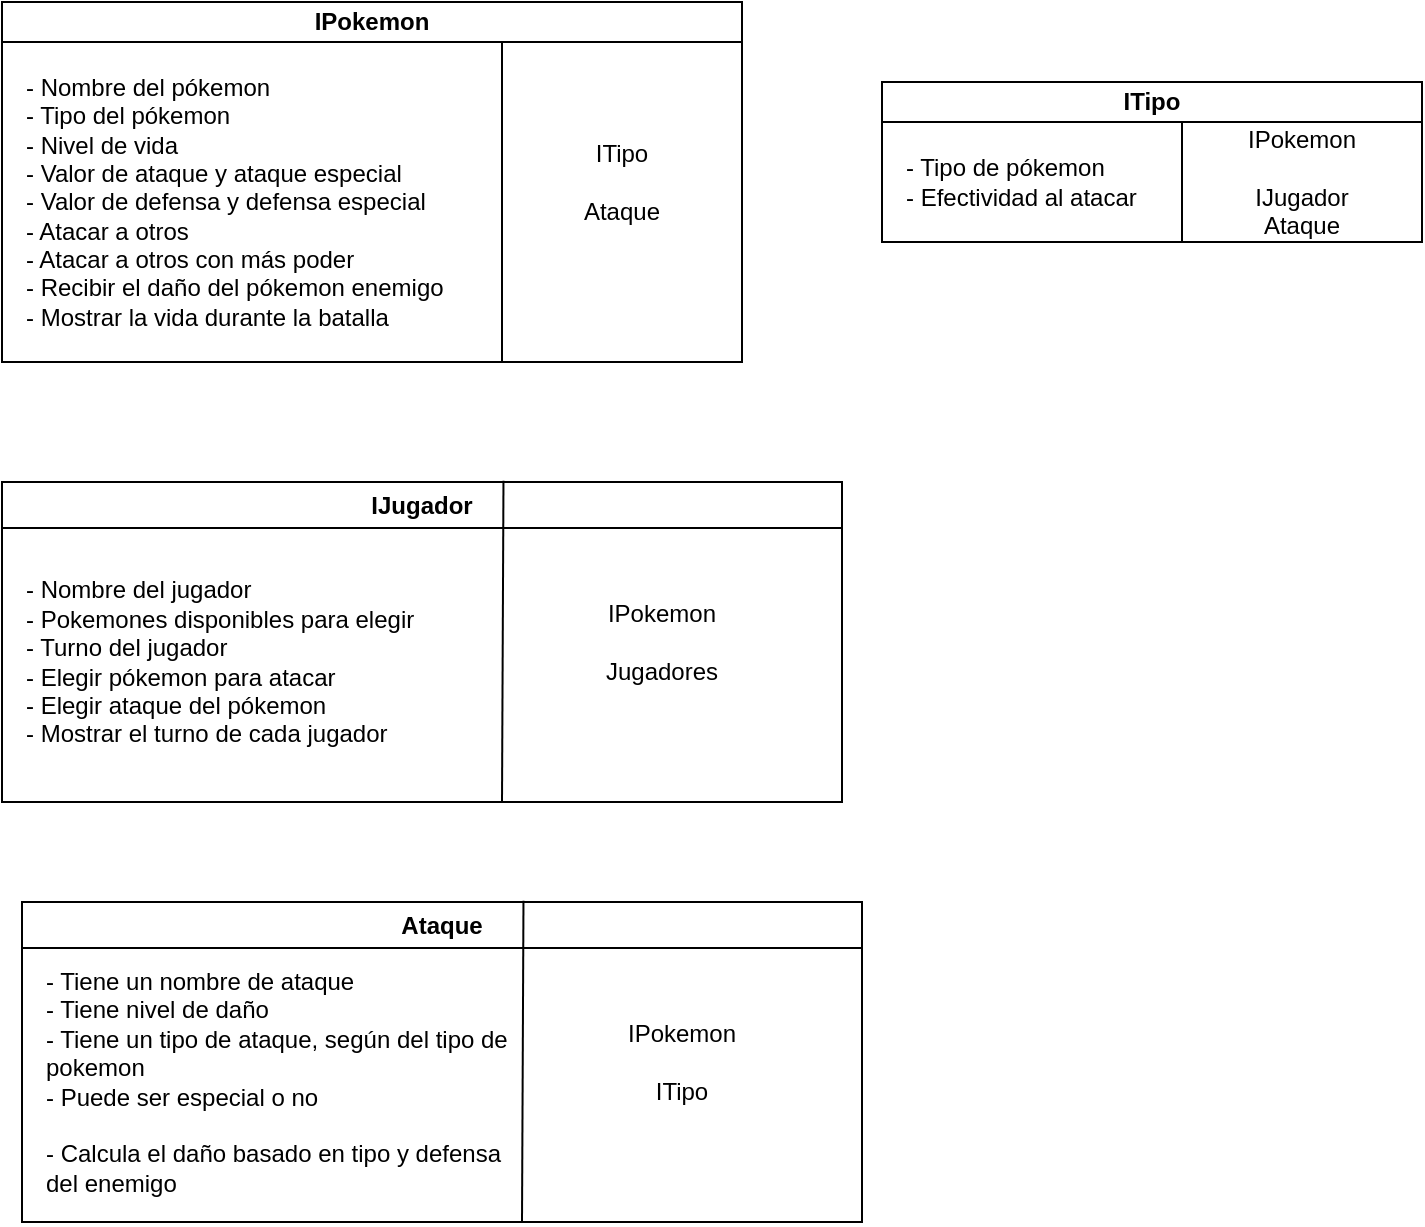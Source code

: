 <mxfile version="24.1.0" type="device">
  <diagram name="Página-1" id="uBa-ZxfVo51t8cMcVtil">
    <mxGraphModel dx="521" dy="613" grid="1" gridSize="10" guides="1" tooltips="1" connect="1" arrows="1" fold="1" page="1" pageScale="1" pageWidth="827" pageHeight="1169" math="0" shadow="0">
      <root>
        <mxCell id="0" />
        <mxCell id="1" parent="0" />
        <mxCell id="Z7elSVlQBLvewlpl_m4E-10" value="IPokemon" style="swimlane;whiteSpace=wrap;html=1;startSize=20;" parent="1" vertex="1">
          <mxGeometry x="70" y="40" width="370" height="180" as="geometry" />
        </mxCell>
        <mxCell id="Z7elSVlQBLvewlpl_m4E-12" value="- Nombre del pókemon&lt;div&gt;&lt;div&gt;&lt;div&gt;- Tipo del pókemon&lt;/div&gt;&lt;div&gt;- Nivel de vida&lt;/div&gt;&lt;div&gt;- Valor de ataque y ataque especial&lt;/div&gt;&lt;/div&gt;&lt;div&gt;- Valor de defensa y defensa especial&lt;/div&gt;&lt;div&gt;- Atacar a otros&lt;/div&gt;&lt;div&gt;- Atacar a otros con más poder&lt;/div&gt;&lt;div&gt;- Recibir el daño del pókemon enemigo&lt;/div&gt;&lt;div&gt;- Mostrar la vida durante la batalla&lt;/div&gt;&lt;/div&gt;" style="text;html=1;align=left;verticalAlign=middle;whiteSpace=wrap;rounded=0;" parent="Z7elSVlQBLvewlpl_m4E-10" vertex="1">
          <mxGeometry x="10" y="20" width="240" height="160" as="geometry" />
        </mxCell>
        <mxCell id="Z7elSVlQBLvewlpl_m4E-11" value="" style="endArrow=none;html=1;rounded=0;exitX=1;exitY=1;exitDx=0;exitDy=0;" parent="Z7elSVlQBLvewlpl_m4E-10" source="Z7elSVlQBLvewlpl_m4E-12" edge="1">
          <mxGeometry width="50" height="50" relative="1" as="geometry">
            <mxPoint x="284" y="240" as="sourcePoint" />
            <mxPoint x="250" y="20" as="targetPoint" />
            <Array as="points">
              <mxPoint x="250" y="20" />
            </Array>
          </mxGeometry>
        </mxCell>
        <mxCell id="Z7elSVlQBLvewlpl_m4E-13" value="ITipo&lt;div&gt;&lt;br&gt;&lt;div&gt;Ataque&lt;/div&gt;&lt;/div&gt;" style="text;html=1;align=center;verticalAlign=middle;whiteSpace=wrap;rounded=0;" parent="Z7elSVlQBLvewlpl_m4E-10" vertex="1">
          <mxGeometry x="250" y="75" width="120" height="30" as="geometry" />
        </mxCell>
        <mxCell id="Z7elSVlQBLvewlpl_m4E-14" value="ITipo" style="swimlane;whiteSpace=wrap;html=1;startSize=20;" parent="1" vertex="1">
          <mxGeometry x="510" y="80" width="270" height="80" as="geometry" />
        </mxCell>
        <mxCell id="Z7elSVlQBLvewlpl_m4E-15" value="- Tipo de pókemon&lt;div&gt;- Efectividad al atacar&lt;/div&gt;" style="text;html=1;align=left;verticalAlign=middle;whiteSpace=wrap;rounded=0;" parent="Z7elSVlQBLvewlpl_m4E-14" vertex="1">
          <mxGeometry x="10" y="20" width="140" height="60" as="geometry" />
        </mxCell>
        <mxCell id="Z7elSVlQBLvewlpl_m4E-17" value="IPokemon&lt;div&gt;&lt;br&gt;&lt;div&gt;IJugador&lt;/div&gt;&lt;/div&gt;&lt;div&gt;Ataque&lt;/div&gt;" style="text;html=1;align=center;verticalAlign=middle;whiteSpace=wrap;rounded=0;" parent="Z7elSVlQBLvewlpl_m4E-14" vertex="1">
          <mxGeometry x="180" y="35" width="60" height="30" as="geometry" />
        </mxCell>
        <mxCell id="Z7elSVlQBLvewlpl_m4E-16" value="" style="endArrow=none;html=1;rounded=0;exitX=1;exitY=1;exitDx=0;exitDy=0;entryX=1;entryY=0;entryDx=0;entryDy=0;" parent="Z7elSVlQBLvewlpl_m4E-14" source="Z7elSVlQBLvewlpl_m4E-15" target="Z7elSVlQBLvewlpl_m4E-15" edge="1">
          <mxGeometry width="50" height="50" relative="1" as="geometry">
            <mxPoint x="150" y="160" as="sourcePoint" />
            <mxPoint x="155" y="20" as="targetPoint" />
          </mxGeometry>
        </mxCell>
        <mxCell id="Z7elSVlQBLvewlpl_m4E-18" value="IJugador" style="swimlane;whiteSpace=wrap;html=1;" parent="1" vertex="1">
          <mxGeometry x="70" y="280" width="420" height="160" as="geometry" />
        </mxCell>
        <mxCell id="Z7elSVlQBLvewlpl_m4E-19" value="- Nombre del jugador&lt;div&gt;- Pokemones disponibles para elegir&lt;/div&gt;&lt;div&gt;- Turno del jugador&lt;/div&gt;&lt;div&gt;- Elegir pókemon para atacar&lt;/div&gt;&lt;div&gt;- Elegir ataque del pókemon&amp;nbsp;&lt;/div&gt;&lt;div&gt;- Mostrar el turno de cada jugador&lt;/div&gt;" style="text;html=1;align=left;verticalAlign=middle;whiteSpace=wrap;rounded=0;" parent="Z7elSVlQBLvewlpl_m4E-18" vertex="1">
          <mxGeometry x="10" y="20" width="240" height="140" as="geometry" />
        </mxCell>
        <mxCell id="Z7elSVlQBLvewlpl_m4E-20" value="" style="endArrow=none;html=1;rounded=0;entryX=0.597;entryY=-0.004;entryDx=0;entryDy=0;exitX=1;exitY=1;exitDx=0;exitDy=0;entryPerimeter=0;" parent="Z7elSVlQBLvewlpl_m4E-18" source="Z7elSVlQBLvewlpl_m4E-19" target="Z7elSVlQBLvewlpl_m4E-18" edge="1">
          <mxGeometry width="50" height="50" relative="1" as="geometry">
            <mxPoint x="180" y="-140" as="sourcePoint" />
            <mxPoint x="320.711" y="90" as="targetPoint" />
          </mxGeometry>
        </mxCell>
        <mxCell id="Z7elSVlQBLvewlpl_m4E-21" value="IPokemon&lt;div&gt;&lt;br&gt;&lt;/div&gt;&lt;div&gt;Jugadores&lt;/div&gt;" style="text;html=1;align=center;verticalAlign=middle;whiteSpace=wrap;rounded=0;" parent="Z7elSVlQBLvewlpl_m4E-18" vertex="1">
          <mxGeometry x="300" y="65" width="60" height="30" as="geometry" />
        </mxCell>
        <mxCell id="x8lT5OQI2FOKMgvp1QR1-1" value="Ataque" style="swimlane;whiteSpace=wrap;html=1;" vertex="1" parent="1">
          <mxGeometry x="80" y="490" width="420" height="160" as="geometry" />
        </mxCell>
        <mxCell id="x8lT5OQI2FOKMgvp1QR1-2" value="- Tiene un nombre de ataque&lt;div&gt;- Tiene nivel de daño&lt;/div&gt;&lt;div&gt;- Tiene un tipo de ataque, según del tipo de pokemon&lt;/div&gt;&lt;div&gt;- Puede ser especial o no&lt;/div&gt;&lt;div&gt;&lt;br&gt;&lt;/div&gt;&lt;div&gt;- Calcula el daño basado en tipo y defensa del enemigo&lt;/div&gt;" style="text;html=1;align=left;verticalAlign=middle;whiteSpace=wrap;rounded=0;" vertex="1" parent="x8lT5OQI2FOKMgvp1QR1-1">
          <mxGeometry x="10" y="20" width="240" height="140" as="geometry" />
        </mxCell>
        <mxCell id="x8lT5OQI2FOKMgvp1QR1-3" value="" style="endArrow=none;html=1;rounded=0;entryX=0.597;entryY=-0.004;entryDx=0;entryDy=0;exitX=1;exitY=1;exitDx=0;exitDy=0;entryPerimeter=0;" edge="1" parent="x8lT5OQI2FOKMgvp1QR1-1" source="x8lT5OQI2FOKMgvp1QR1-2" target="x8lT5OQI2FOKMgvp1QR1-1">
          <mxGeometry width="50" height="50" relative="1" as="geometry">
            <mxPoint x="180" y="-140" as="sourcePoint" />
            <mxPoint x="320.711" y="90" as="targetPoint" />
          </mxGeometry>
        </mxCell>
        <mxCell id="x8lT5OQI2FOKMgvp1QR1-4" value="IPokemon&lt;div&gt;&lt;br&gt;&lt;/div&gt;&lt;div&gt;ITipo&lt;/div&gt;" style="text;html=1;align=center;verticalAlign=middle;whiteSpace=wrap;rounded=0;" vertex="1" parent="x8lT5OQI2FOKMgvp1QR1-1">
          <mxGeometry x="300" y="65" width="60" height="30" as="geometry" />
        </mxCell>
      </root>
    </mxGraphModel>
  </diagram>
</mxfile>

